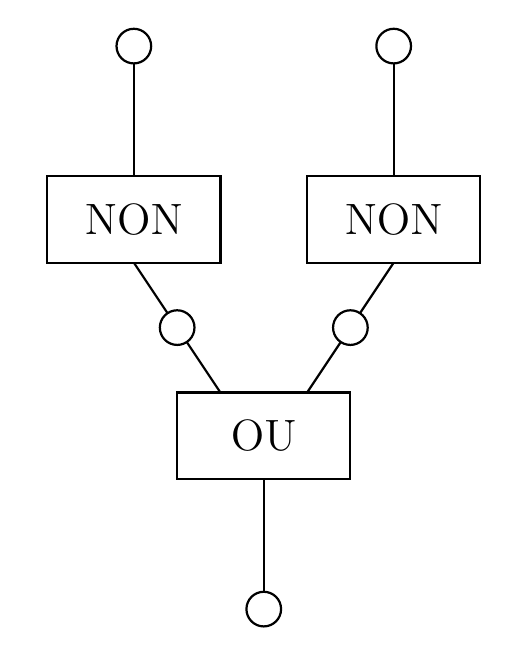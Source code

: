 \def\allume{
\draw[thick,draw,fill=white]  (0,0) circle (0.2); 
 \foreach \i in {0,30,...,330}{
  \draw[thick] (\i:0.25)--(\i:0.4);
 }
}
\def\eteint{
\draw[thick,draw,fill=white]  (0,0) circle (0.2); 
\draw[thick,draw,fill=white]  (0,0)--+(45:0.2)--+(45:-0.2); 
\draw[thick,draw,fill=white]  (0,0)--+(-45:0.2)--+(-45:-0.2); 
}
\begin{tikzpicture}[scale=1.1,every node/.style={transform shape}]

% NON 1
\begin{scope}[xshift=-1.5cm]
\draw[thick] (0,0) rectangle (2,1);
\node  at (1,0.5)  {\Large NON};

\draw[thick] (1,1)--++(0,1.5);

\draw[thick,draw,fill=white]  (1,2.5) circle (0.2); 
\end{scope}

% NON 2
\begin{scope}[xshift=1.5cm]
\draw[thick] (0,0) rectangle (2,1);
\node  at (1,0.5)  {\Large NON};

\draw[thick] (1,1)--++(0,1.5);

\draw[thick,draw,fill=white]  (1,2.5) circle (0.2); 


\end{scope}

% OU
\begin{scope}[yshift=-2.5cm]
\draw[thick] (0,0) rectangle (2,1);
\node  at (1,0.5)  {\Large OU};

\draw[thick] (0.5,1)--++(-1,1.5);
\draw[thick] (1.5,1)--++(1,1.5);
\draw[thick] (1,0)--++(0,-1.5);


\draw[thick,draw,fill=white]  (0,1.75) circle (0.2); 
\draw[thick,draw,fill=white]  (2,1.75) circle (0.2); 
\draw[thick,draw,fill=white]  (1,-1.5) circle (0.2); 
\end{scope}


\end{tikzpicture}